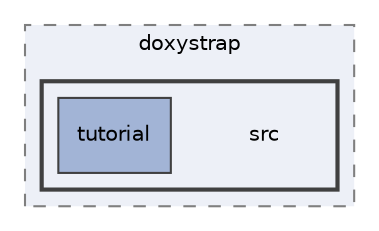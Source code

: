 digraph "docs/doxystrap/src"
{
 // INTERACTIVE_SVG=YES
 // LATEX_PDF_SIZE
  edge [fontname="Helvetica",fontsize="10",labelfontname="Helvetica",labelfontsize="10"];
  node [fontname="Helvetica",fontsize="10",shape=record];
  compound=true
  subgraph clusterdir_f315c4c9de4694717dec26f425c7a450 {
    graph [ bgcolor="#edf0f7", pencolor="grey50", style="filled,dashed,", label="doxystrap", fontname="Helvetica", fontsize="10", URL="dir_f315c4c9de4694717dec26f425c7a450.html"]
  subgraph clusterdir_bfc7c08c8899ceb727afb9ded994643b {
    graph [ bgcolor="#edf0f7", pencolor="grey25", style="filled,bold,", label="", fontname="Helvetica", fontsize="10", URL="dir_bfc7c08c8899ceb727afb9ded994643b.html"]
    dir_bfc7c08c8899ceb727afb9ded994643b [shape=plaintext, label="src"];
  dir_d125cee24b2ecc80b064bd5373387b13 [shape=box, label="tutorial", style="filled,", fillcolor="#a2b4d6", color="grey25", URL="dir_d125cee24b2ecc80b064bd5373387b13.html"];
  }
  }
}
